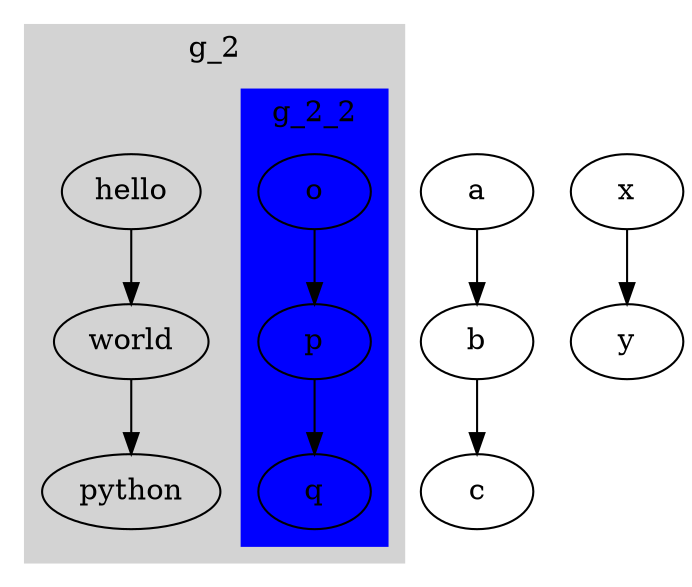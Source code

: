 digraph G {
    subgraph cluster_1 {
      style=filled; color=lightgrey;
      label="g_2";
      hello -> world -> python;

      subgraph cluster_2 {
        label="g_2_2"
        style=filled; color=blue
        o -> p -> q;
      }
    }

    subgraph g3 {
      a -> b -> c;
    }

    x -> y;
}